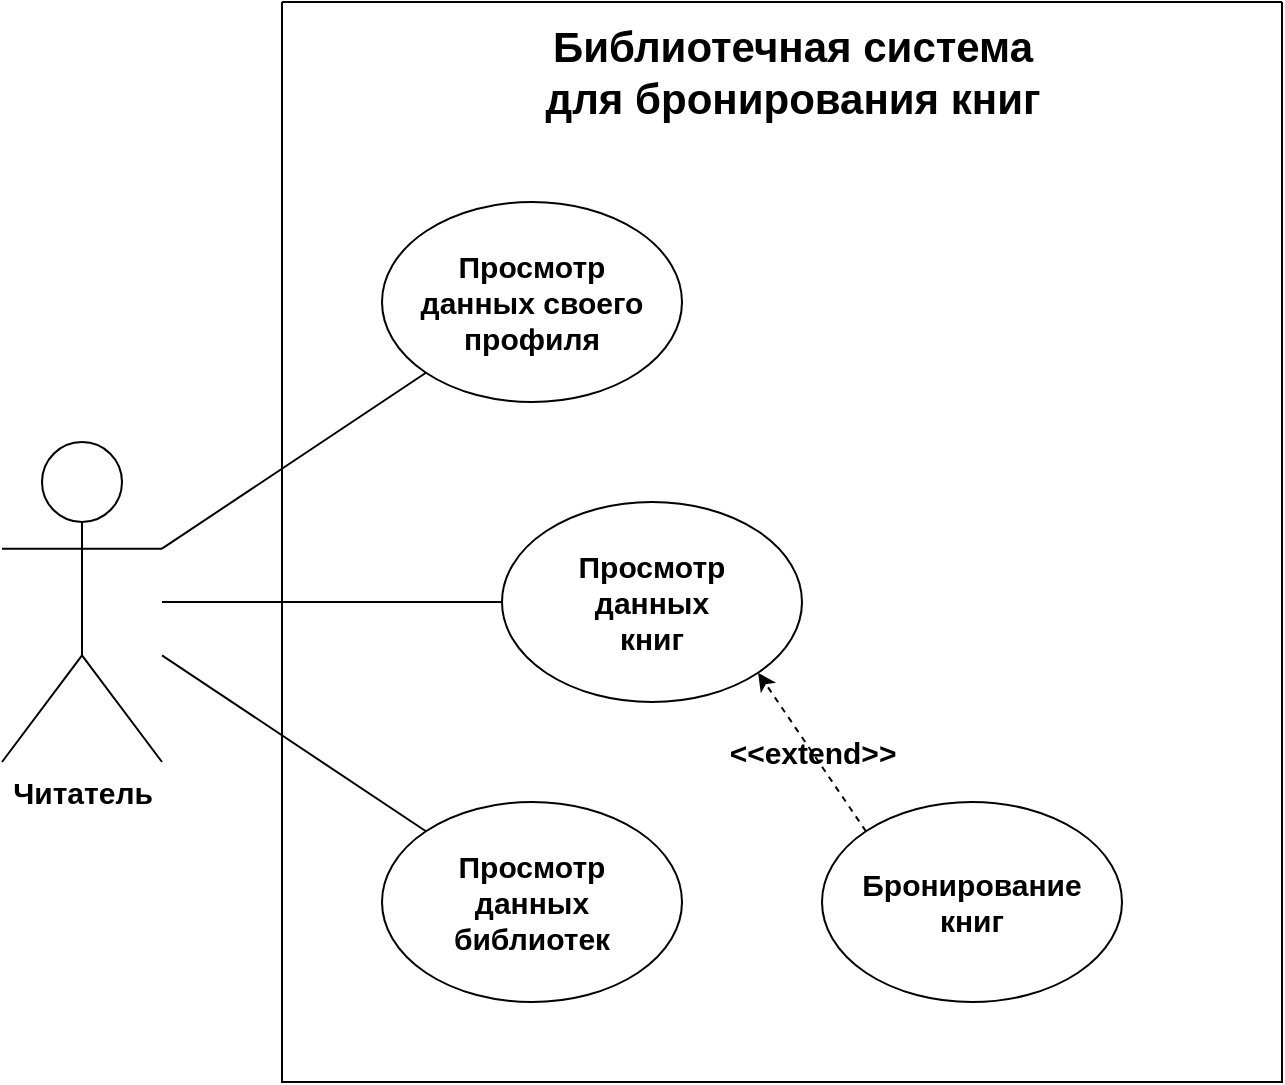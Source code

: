 <mxfile>
    <diagram id="1eEwsLm97YfKVC_2imgf" name="Page-1">
        <mxGraphModel dx="813" dy="1016" grid="1" gridSize="10" guides="1" tooltips="1" connect="1" arrows="1" fold="1" page="0" pageScale="1" pageWidth="827" pageHeight="1169" math="0" shadow="0">
            <root>
                <mxCell id="0"/>
                <mxCell id="1" parent="0"/>
                <mxCell id="nC8xY-jUYGHmh64Gt1b1-10" style="edgeStyle=none;rounded=0;orthogonalLoop=1;jettySize=auto;html=1;entryX=0;entryY=0;entryDx=0;entryDy=0;endArrow=none;endFill=0;fontSize=15;fontStyle=1;labelBackgroundColor=none;" parent="1" source="nC8xY-jUYGHmh64Gt1b1-1" target="nC8xY-jUYGHmh64Gt1b1-5" edge="1">
                    <mxGeometry relative="1" as="geometry">
                        <mxPoint x="-20" y="253" as="sourcePoint"/>
                    </mxGeometry>
                </mxCell>
                <mxCell id="nC8xY-jUYGHmh64Gt1b1-1" value="Читатель" style="shape=umlActor;verticalLabelPosition=bottom;verticalAlign=top;html=1;outlineConnect=0;fontSize=15;fontStyle=1;labelBackgroundColor=none;fillColor=none;" parent="1" vertex="1">
                    <mxGeometry x="-120" y="100" width="80" height="160" as="geometry"/>
                </mxCell>
                <mxCell id="nC8xY-jUYGHmh64Gt1b1-2" value="" style="swimlane;startSize=0;fontSize=15;fontStyle=1;labelBackgroundColor=none;" parent="1" vertex="1">
                    <mxGeometry x="20" y="-120" width="500" height="540" as="geometry"/>
                </mxCell>
                <mxCell id="nC8xY-jUYGHmh64Gt1b1-3" value="&lt;font style=&quot;font-size: 21px&quot;&gt;Библиотечная система&lt;br&gt;для&amp;nbsp;бронирования книг&lt;/font&gt;" style="text;html=1;align=center;verticalAlign=middle;resizable=0;points=[];autosize=1;strokeColor=none;fontSize=15;fontStyle=1;labelBackgroundColor=none;" parent="nC8xY-jUYGHmh64Gt1b1-2" vertex="1">
                    <mxGeometry x="120" y="10" width="270" height="50" as="geometry"/>
                </mxCell>
                <mxCell id="nC8xY-jUYGHmh64Gt1b1-5" value="Просмотр&lt;br&gt;данных&lt;br&gt;библиотек" style="ellipse;whiteSpace=wrap;html=1;fontSize=15;fontStyle=1;labelBackgroundColor=none;fillColor=none;" parent="nC8xY-jUYGHmh64Gt1b1-2" vertex="1">
                    <mxGeometry x="50" y="400" width="150" height="100" as="geometry"/>
                </mxCell>
                <mxCell id="nC8xY-jUYGHmh64Gt1b1-36" value="Просмотр&lt;br&gt;данных&lt;br&gt;книг" style="ellipse;whiteSpace=wrap;html=1;fontSize=15;fontStyle=1;labelBackgroundColor=none;fillColor=none;" parent="nC8xY-jUYGHmh64Gt1b1-2" vertex="1">
                    <mxGeometry x="110" y="250" width="150" height="100" as="geometry"/>
                </mxCell>
                <mxCell id="nC8xY-jUYGHmh64Gt1b1-51" value="&lt;span style=&quot;font-weight: 700&quot;&gt;&amp;lt;&amp;lt;extend&amp;gt;&amp;gt;&lt;/span&gt;" style="edgeStyle=none;rounded=0;orthogonalLoop=1;jettySize=auto;html=1;exitX=0;exitY=0;exitDx=0;exitDy=0;fontSize=15;startArrow=none;startFill=0;endArrow=classic;endFill=1;dashed=1;labelBackgroundColor=none;entryX=1;entryY=1;entryDx=0;entryDy=0;" parent="nC8xY-jUYGHmh64Gt1b1-2" source="nC8xY-jUYGHmh64Gt1b1-50" target="nC8xY-jUYGHmh64Gt1b1-36" edge="1">
                    <mxGeometry relative="1" as="geometry"/>
                </mxCell>
                <mxCell id="nC8xY-jUYGHmh64Gt1b1-50" value="Бронирование&lt;br&gt;книг" style="ellipse;whiteSpace=wrap;html=1;fontSize=15;fontStyle=1;labelBackgroundColor=none;fillColor=none;" parent="nC8xY-jUYGHmh64Gt1b1-2" vertex="1">
                    <mxGeometry x="270" y="400" width="150" height="100" as="geometry"/>
                </mxCell>
                <mxCell id="owC4zcLg2hRnqhh_YX6K-1" value="Просмотр&lt;br&gt;данных своего&lt;br&gt;профиля" style="ellipse;whiteSpace=wrap;html=1;fontSize=15;fontStyle=1;labelBackgroundColor=none;fillColor=none;" parent="nC8xY-jUYGHmh64Gt1b1-2" vertex="1">
                    <mxGeometry x="50" y="100" width="150" height="100" as="geometry"/>
                </mxCell>
                <mxCell id="nC8xY-jUYGHmh64Gt1b1-49" style="edgeStyle=none;rounded=0;orthogonalLoop=1;jettySize=auto;html=1;fontSize=15;startArrow=none;startFill=0;endArrow=none;endFill=0;labelBackgroundColor=none;" parent="1" source="nC8xY-jUYGHmh64Gt1b1-36" target="nC8xY-jUYGHmh64Gt1b1-1" edge="1">
                    <mxGeometry relative="1" as="geometry"/>
                </mxCell>
                <mxCell id="owC4zcLg2hRnqhh_YX6K-2" value="" style="endArrow=none;html=1;labelBackgroundColor=none;entryX=0;entryY=1;entryDx=0;entryDy=0;" parent="1" source="nC8xY-jUYGHmh64Gt1b1-1" target="owC4zcLg2hRnqhh_YX6K-1" edge="1">
                    <mxGeometry width="50" height="50" relative="1" as="geometry">
                        <mxPoint x="-40" y="230" as="sourcePoint"/>
                        <mxPoint x="130" y="130" as="targetPoint"/>
                    </mxGeometry>
                </mxCell>
            </root>
        </mxGraphModel>
    </diagram>
</mxfile>